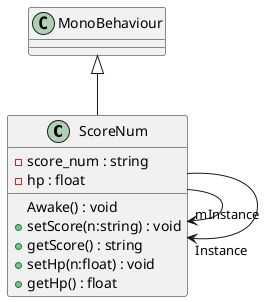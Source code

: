 @startuml
class ScoreNum {
    - score_num : string
    - hp : float
    Awake() : void
    + setScore(n:string) : void
    + getScore() : string
    + setHp(n:float) : void
    + getHp() : float
}
MonoBehaviour <|-- ScoreNum
ScoreNum --> "mInstance" ScoreNum
ScoreNum --> "Instance" ScoreNum
@enduml

